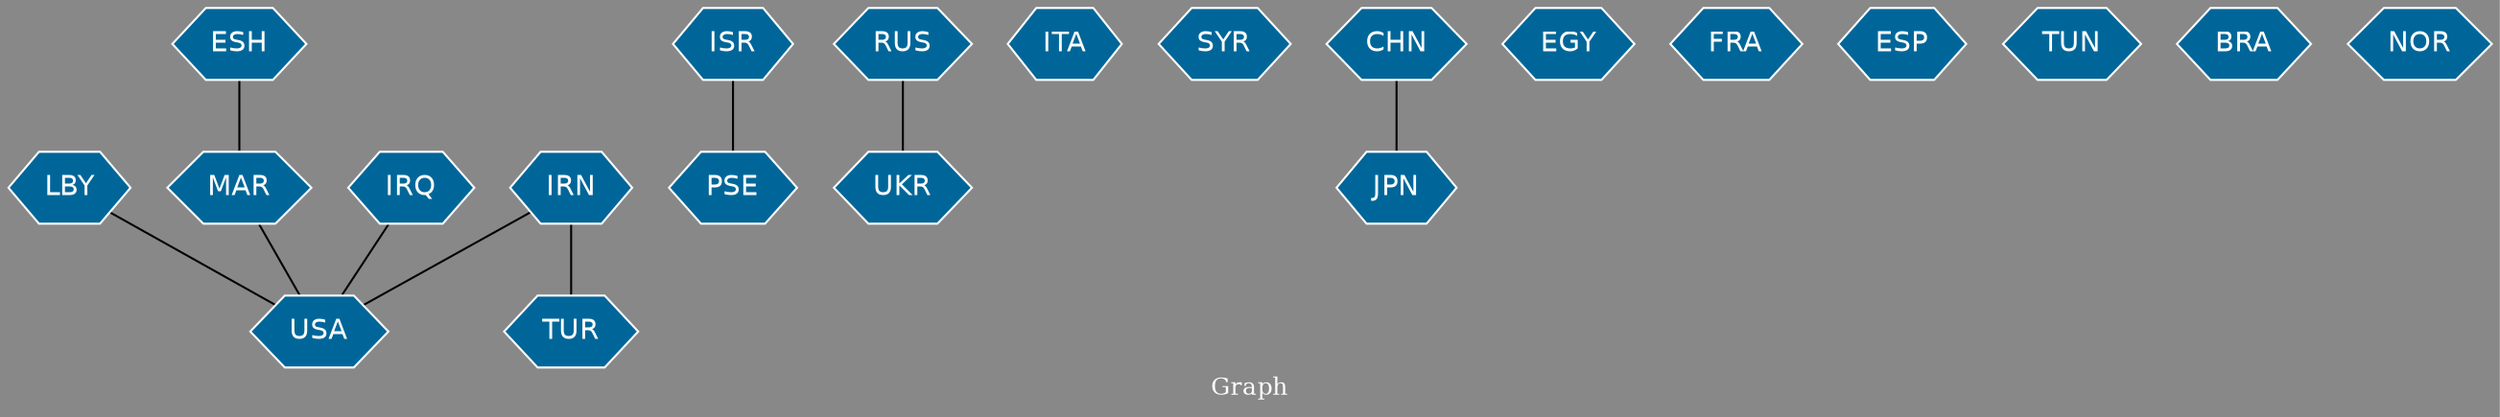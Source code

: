 // Countries together in item graph
graph {
	graph [bgcolor="#888888" fontcolor=white fontsize=12 label="Graph" outputorder=edgesfirst overlap=prism]
	node [color=white fillcolor="#006699" fontcolor=white fontname=Helvetica shape=hexagon style=filled]
	edge [arrowhead=open color=black fontcolor=white fontname=Courier fontsize=12]
		LBY [label=LBY]
		MAR [label=MAR]
		USA [label=USA]
		ISR [label=ISR]
		PSE [label=PSE]
		RUS [label=RUS]
		UKR [label=UKR]
		IRQ [label=IRQ]
		ITA [label=ITA]
		IRN [label=IRN]
		SYR [label=SYR]
		CHN [label=CHN]
		TUR [label=TUR]
		ESH [label=ESH]
		EGY [label=EGY]
		JPN [label=JPN]
		FRA [label=FRA]
		ESP [label=ESP]
		TUN [label=TUN]
		BRA [label=BRA]
		NOR [label=NOR]
			ISR -- PSE [weight=2]
			CHN -- JPN [weight=1]
			RUS -- UKR [weight=3]
			ESH -- MAR [weight=2]
			MAR -- USA [weight=1]
			IRN -- USA [weight=1]
			LBY -- USA [weight=1]
			IRN -- TUR [weight=1]
			IRQ -- USA [weight=1]
}